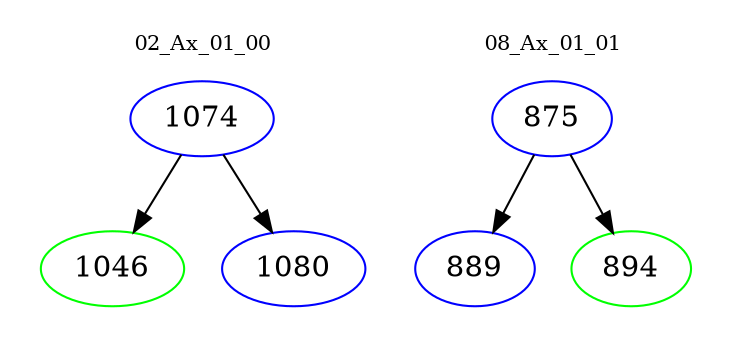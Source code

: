 digraph{
subgraph cluster_0 {
color = white
label = "02_Ax_01_00";
fontsize=10;
T0_1074 [label="1074", color="blue"]
T0_1074 -> T0_1046 [color="black"]
T0_1046 [label="1046", color="green"]
T0_1074 -> T0_1080 [color="black"]
T0_1080 [label="1080", color="blue"]
}
subgraph cluster_1 {
color = white
label = "08_Ax_01_01";
fontsize=10;
T1_875 [label="875", color="blue"]
T1_875 -> T1_889 [color="black"]
T1_889 [label="889", color="blue"]
T1_875 -> T1_894 [color="black"]
T1_894 [label="894", color="green"]
}
}
